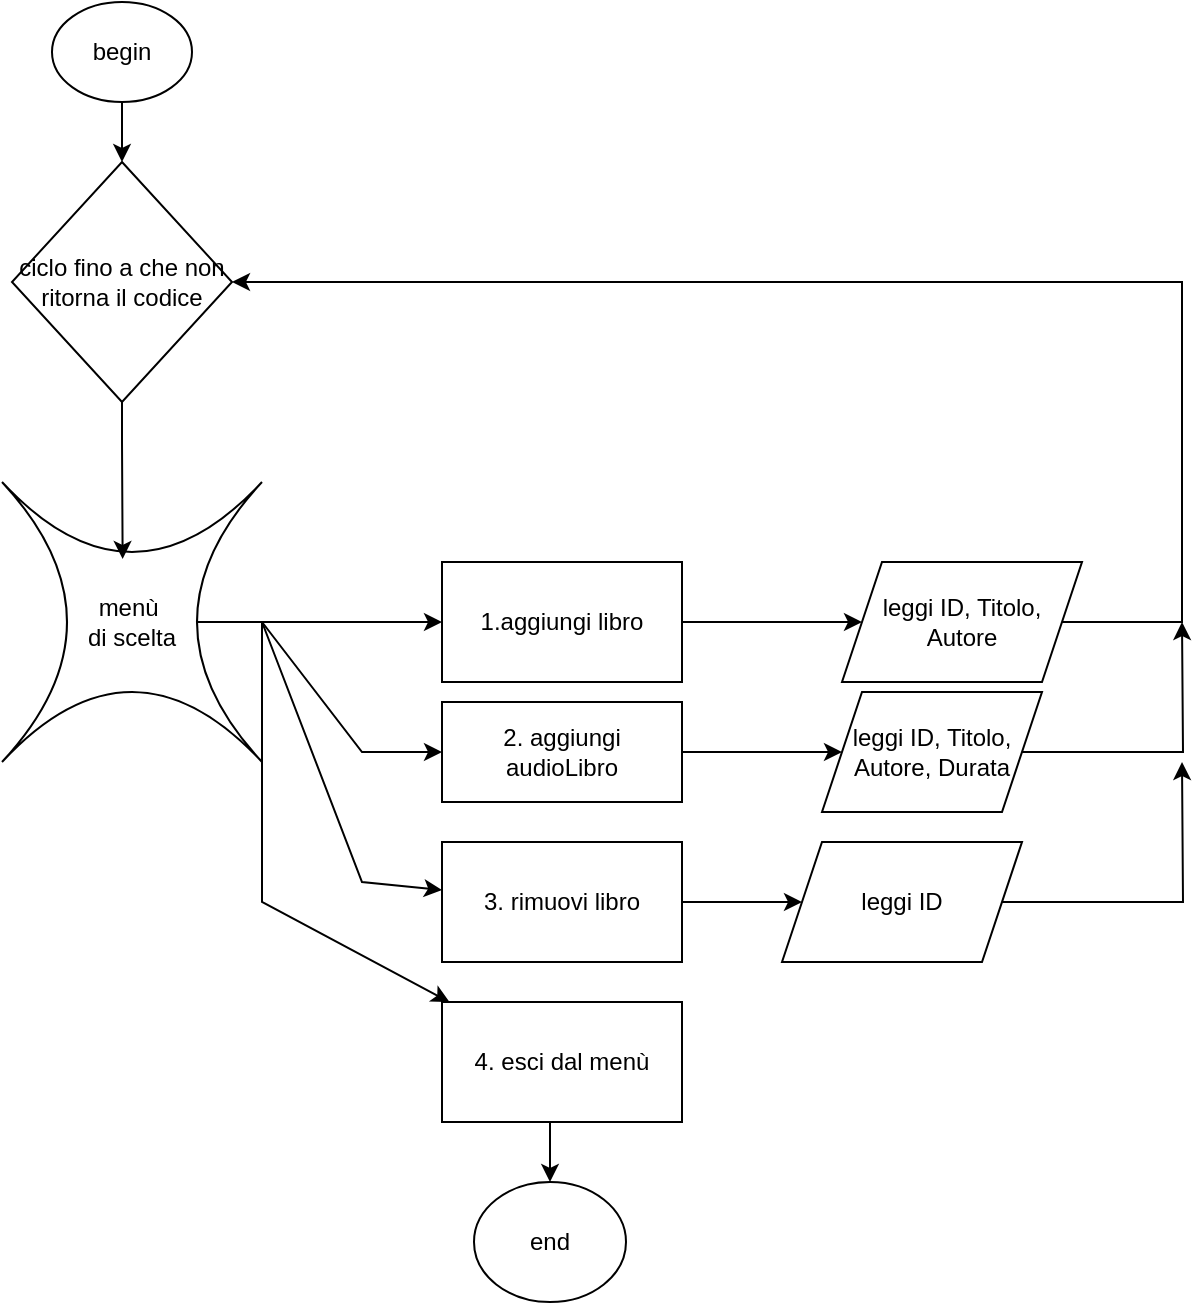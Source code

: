 <mxfile version="24.2.7" type="github">
  <diagram id="C5RBs43oDa-KdzZeNtuy" name="Page-1">
    <mxGraphModel dx="1311" dy="1875" grid="1" gridSize="10" guides="1" tooltips="1" connect="1" arrows="1" fold="1" page="1" pageScale="1" pageWidth="827" pageHeight="1169" math="0" shadow="0">
      <root>
        <mxCell id="WIyWlLk6GJQsqaUBKTNV-0" />
        <mxCell id="WIyWlLk6GJQsqaUBKTNV-1" parent="WIyWlLk6GJQsqaUBKTNV-0" />
        <mxCell id="r1nFL3UUSwEMrbm2R3FW-45" style="edgeStyle=orthogonalEdgeStyle;rounded=0;orthogonalLoop=1;jettySize=auto;html=1;entryX=0.5;entryY=0;entryDx=0;entryDy=0;" edge="1" parent="WIyWlLk6GJQsqaUBKTNV-1" source="r1nFL3UUSwEMrbm2R3FW-0" target="r1nFL3UUSwEMrbm2R3FW-44">
          <mxGeometry relative="1" as="geometry" />
        </mxCell>
        <mxCell id="r1nFL3UUSwEMrbm2R3FW-0" value="begin" style="ellipse;whiteSpace=wrap;html=1;" vertex="1" parent="WIyWlLk6GJQsqaUBKTNV-1">
          <mxGeometry x="165" y="-160" width="70" height="50" as="geometry" />
        </mxCell>
        <mxCell id="r1nFL3UUSwEMrbm2R3FW-15" value="menù&amp;nbsp;&lt;div&gt;di scelta&lt;/div&gt;" style="shape=switch;whiteSpace=wrap;html=1;" vertex="1" parent="WIyWlLk6GJQsqaUBKTNV-1">
          <mxGeometry x="140" y="80" width="130" height="140" as="geometry" />
        </mxCell>
        <mxCell id="r1nFL3UUSwEMrbm2R3FW-19" value="" style="endArrow=classic;html=1;rounded=0;exitX=0.75;exitY=0.5;exitDx=0;exitDy=0;exitPerimeter=0;" edge="1" parent="WIyWlLk6GJQsqaUBKTNV-1" source="r1nFL3UUSwEMrbm2R3FW-15">
          <mxGeometry width="50" height="50" relative="1" as="geometry">
            <mxPoint x="390" y="240" as="sourcePoint" />
            <mxPoint x="360" y="150" as="targetPoint" />
          </mxGeometry>
        </mxCell>
        <mxCell id="r1nFL3UUSwEMrbm2R3FW-37" value="" style="edgeStyle=orthogonalEdgeStyle;rounded=0;orthogonalLoop=1;jettySize=auto;html=1;" edge="1" parent="WIyWlLk6GJQsqaUBKTNV-1" source="r1nFL3UUSwEMrbm2R3FW-20" target="r1nFL3UUSwEMrbm2R3FW-36">
          <mxGeometry relative="1" as="geometry" />
        </mxCell>
        <mxCell id="r1nFL3UUSwEMrbm2R3FW-20" value="1.aggiungi libro" style="rounded=0;whiteSpace=wrap;html=1;" vertex="1" parent="WIyWlLk6GJQsqaUBKTNV-1">
          <mxGeometry x="360" y="120" width="120" height="60" as="geometry" />
        </mxCell>
        <mxCell id="r1nFL3UUSwEMrbm2R3FW-21" value="" style="endArrow=classic;html=1;rounded=0;entryX=0;entryY=0.5;entryDx=0;entryDy=0;" edge="1" parent="WIyWlLk6GJQsqaUBKTNV-1" target="r1nFL3UUSwEMrbm2R3FW-23">
          <mxGeometry width="50" height="50" relative="1" as="geometry">
            <mxPoint x="270" y="150" as="sourcePoint" />
            <mxPoint x="360" y="250" as="targetPoint" />
            <Array as="points">
              <mxPoint x="320" y="215" />
            </Array>
          </mxGeometry>
        </mxCell>
        <mxCell id="r1nFL3UUSwEMrbm2R3FW-40" style="edgeStyle=orthogonalEdgeStyle;rounded=0;orthogonalLoop=1;jettySize=auto;html=1;exitX=1;exitY=0.5;exitDx=0;exitDy=0;" edge="1" parent="WIyWlLk6GJQsqaUBKTNV-1" source="r1nFL3UUSwEMrbm2R3FW-23" target="r1nFL3UUSwEMrbm2R3FW-41">
          <mxGeometry relative="1" as="geometry">
            <mxPoint x="570" y="215" as="targetPoint" />
          </mxGeometry>
        </mxCell>
        <mxCell id="r1nFL3UUSwEMrbm2R3FW-23" value="2. aggiungi audioLibro" style="rounded=0;whiteSpace=wrap;html=1;" vertex="1" parent="WIyWlLk6GJQsqaUBKTNV-1">
          <mxGeometry x="360" y="190" width="120" height="50" as="geometry" />
        </mxCell>
        <mxCell id="r1nFL3UUSwEMrbm2R3FW-25" value="" style="endArrow=classic;html=1;rounded=0;" edge="1" parent="WIyWlLk6GJQsqaUBKTNV-1" target="r1nFL3UUSwEMrbm2R3FW-26">
          <mxGeometry width="50" height="50" relative="1" as="geometry">
            <mxPoint x="270" y="150" as="sourcePoint" />
            <mxPoint x="360" y="340" as="targetPoint" />
            <Array as="points">
              <mxPoint x="320" y="280" />
            </Array>
          </mxGeometry>
        </mxCell>
        <mxCell id="r1nFL3UUSwEMrbm2R3FW-42" style="edgeStyle=orthogonalEdgeStyle;rounded=0;orthogonalLoop=1;jettySize=auto;html=1;exitX=1;exitY=0.5;exitDx=0;exitDy=0;" edge="1" parent="WIyWlLk6GJQsqaUBKTNV-1" source="r1nFL3UUSwEMrbm2R3FW-26" target="r1nFL3UUSwEMrbm2R3FW-43">
          <mxGeometry relative="1" as="geometry">
            <mxPoint x="560" y="290" as="targetPoint" />
          </mxGeometry>
        </mxCell>
        <mxCell id="r1nFL3UUSwEMrbm2R3FW-26" value="3. rimuovi libro" style="rounded=0;whiteSpace=wrap;html=1;" vertex="1" parent="WIyWlLk6GJQsqaUBKTNV-1">
          <mxGeometry x="360" y="260" width="120" height="60" as="geometry" />
        </mxCell>
        <mxCell id="r1nFL3UUSwEMrbm2R3FW-28" value="" style="endArrow=classic;html=1;rounded=0;" edge="1" parent="WIyWlLk6GJQsqaUBKTNV-1" target="r1nFL3UUSwEMrbm2R3FW-30">
          <mxGeometry width="50" height="50" relative="1" as="geometry">
            <mxPoint x="270" y="150" as="sourcePoint" />
            <mxPoint x="360" y="370" as="targetPoint" />
            <Array as="points">
              <mxPoint x="270" y="290" />
            </Array>
          </mxGeometry>
        </mxCell>
        <mxCell id="r1nFL3UUSwEMrbm2R3FW-30" value="4. esci dal menù" style="rounded=0;whiteSpace=wrap;html=1;" vertex="1" parent="WIyWlLk6GJQsqaUBKTNV-1">
          <mxGeometry x="360" y="340" width="120" height="60" as="geometry" />
        </mxCell>
        <mxCell id="r1nFL3UUSwEMrbm2R3FW-32" value="" style="endArrow=classic;html=1;rounded=0;" edge="1" parent="WIyWlLk6GJQsqaUBKTNV-1" target="r1nFL3UUSwEMrbm2R3FW-34">
          <mxGeometry width="50" height="50" relative="1" as="geometry">
            <mxPoint x="414" y="400" as="sourcePoint" />
            <mxPoint x="414" y="470" as="targetPoint" />
          </mxGeometry>
        </mxCell>
        <mxCell id="r1nFL3UUSwEMrbm2R3FW-34" value="end" style="ellipse;whiteSpace=wrap;html=1;" vertex="1" parent="WIyWlLk6GJQsqaUBKTNV-1">
          <mxGeometry x="376" y="430" width="76" height="60" as="geometry" />
        </mxCell>
        <mxCell id="r1nFL3UUSwEMrbm2R3FW-48" style="edgeStyle=orthogonalEdgeStyle;rounded=0;orthogonalLoop=1;jettySize=auto;html=1;entryX=1;entryY=0.5;entryDx=0;entryDy=0;" edge="1" parent="WIyWlLk6GJQsqaUBKTNV-1" source="r1nFL3UUSwEMrbm2R3FW-36" target="r1nFL3UUSwEMrbm2R3FW-44">
          <mxGeometry relative="1" as="geometry">
            <Array as="points">
              <mxPoint x="730" y="150" />
              <mxPoint x="730" y="-20" />
            </Array>
          </mxGeometry>
        </mxCell>
        <mxCell id="r1nFL3UUSwEMrbm2R3FW-36" value="leggi ID, Titolo,&lt;div&gt;Autore&lt;/div&gt;" style="shape=parallelogram;perimeter=parallelogramPerimeter;whiteSpace=wrap;html=1;fixedSize=1;rounded=0;" vertex="1" parent="WIyWlLk6GJQsqaUBKTNV-1">
          <mxGeometry x="560" y="120" width="120" height="60" as="geometry" />
        </mxCell>
        <mxCell id="r1nFL3UUSwEMrbm2R3FW-52" style="edgeStyle=orthogonalEdgeStyle;rounded=0;orthogonalLoop=1;jettySize=auto;html=1;" edge="1" parent="WIyWlLk6GJQsqaUBKTNV-1" source="r1nFL3UUSwEMrbm2R3FW-41">
          <mxGeometry relative="1" as="geometry">
            <mxPoint x="730" y="150" as="targetPoint" />
          </mxGeometry>
        </mxCell>
        <mxCell id="r1nFL3UUSwEMrbm2R3FW-41" value="leggi ID, Titolo,&lt;div&gt;Autore, Durata&lt;/div&gt;" style="shape=parallelogram;perimeter=parallelogramPerimeter;whiteSpace=wrap;html=1;fixedSize=1;" vertex="1" parent="WIyWlLk6GJQsqaUBKTNV-1">
          <mxGeometry x="550" y="185" width="110" height="60" as="geometry" />
        </mxCell>
        <mxCell id="r1nFL3UUSwEMrbm2R3FW-53" style="edgeStyle=orthogonalEdgeStyle;rounded=0;orthogonalLoop=1;jettySize=auto;html=1;exitX=1;exitY=0.5;exitDx=0;exitDy=0;" edge="1" parent="WIyWlLk6GJQsqaUBKTNV-1" source="r1nFL3UUSwEMrbm2R3FW-43">
          <mxGeometry relative="1" as="geometry">
            <mxPoint x="730" y="220" as="targetPoint" />
          </mxGeometry>
        </mxCell>
        <mxCell id="r1nFL3UUSwEMrbm2R3FW-43" value="leggi ID" style="shape=parallelogram;perimeter=parallelogramPerimeter;whiteSpace=wrap;html=1;fixedSize=1;" vertex="1" parent="WIyWlLk6GJQsqaUBKTNV-1">
          <mxGeometry x="530" y="260" width="120" height="60" as="geometry" />
        </mxCell>
        <mxCell id="r1nFL3UUSwEMrbm2R3FW-44" value="ciclo fino a che non ritorna il codice" style="rhombus;whiteSpace=wrap;html=1;" vertex="1" parent="WIyWlLk6GJQsqaUBKTNV-1">
          <mxGeometry x="145" y="-80" width="110" height="120" as="geometry" />
        </mxCell>
        <mxCell id="r1nFL3UUSwEMrbm2R3FW-47" style="edgeStyle=orthogonalEdgeStyle;rounded=0;orthogonalLoop=1;jettySize=auto;html=1;entryX=0.464;entryY=0.275;entryDx=0;entryDy=0;entryPerimeter=0;" edge="1" parent="WIyWlLk6GJQsqaUBKTNV-1" source="r1nFL3UUSwEMrbm2R3FW-44" target="r1nFL3UUSwEMrbm2R3FW-15">
          <mxGeometry relative="1" as="geometry" />
        </mxCell>
      </root>
    </mxGraphModel>
  </diagram>
</mxfile>
